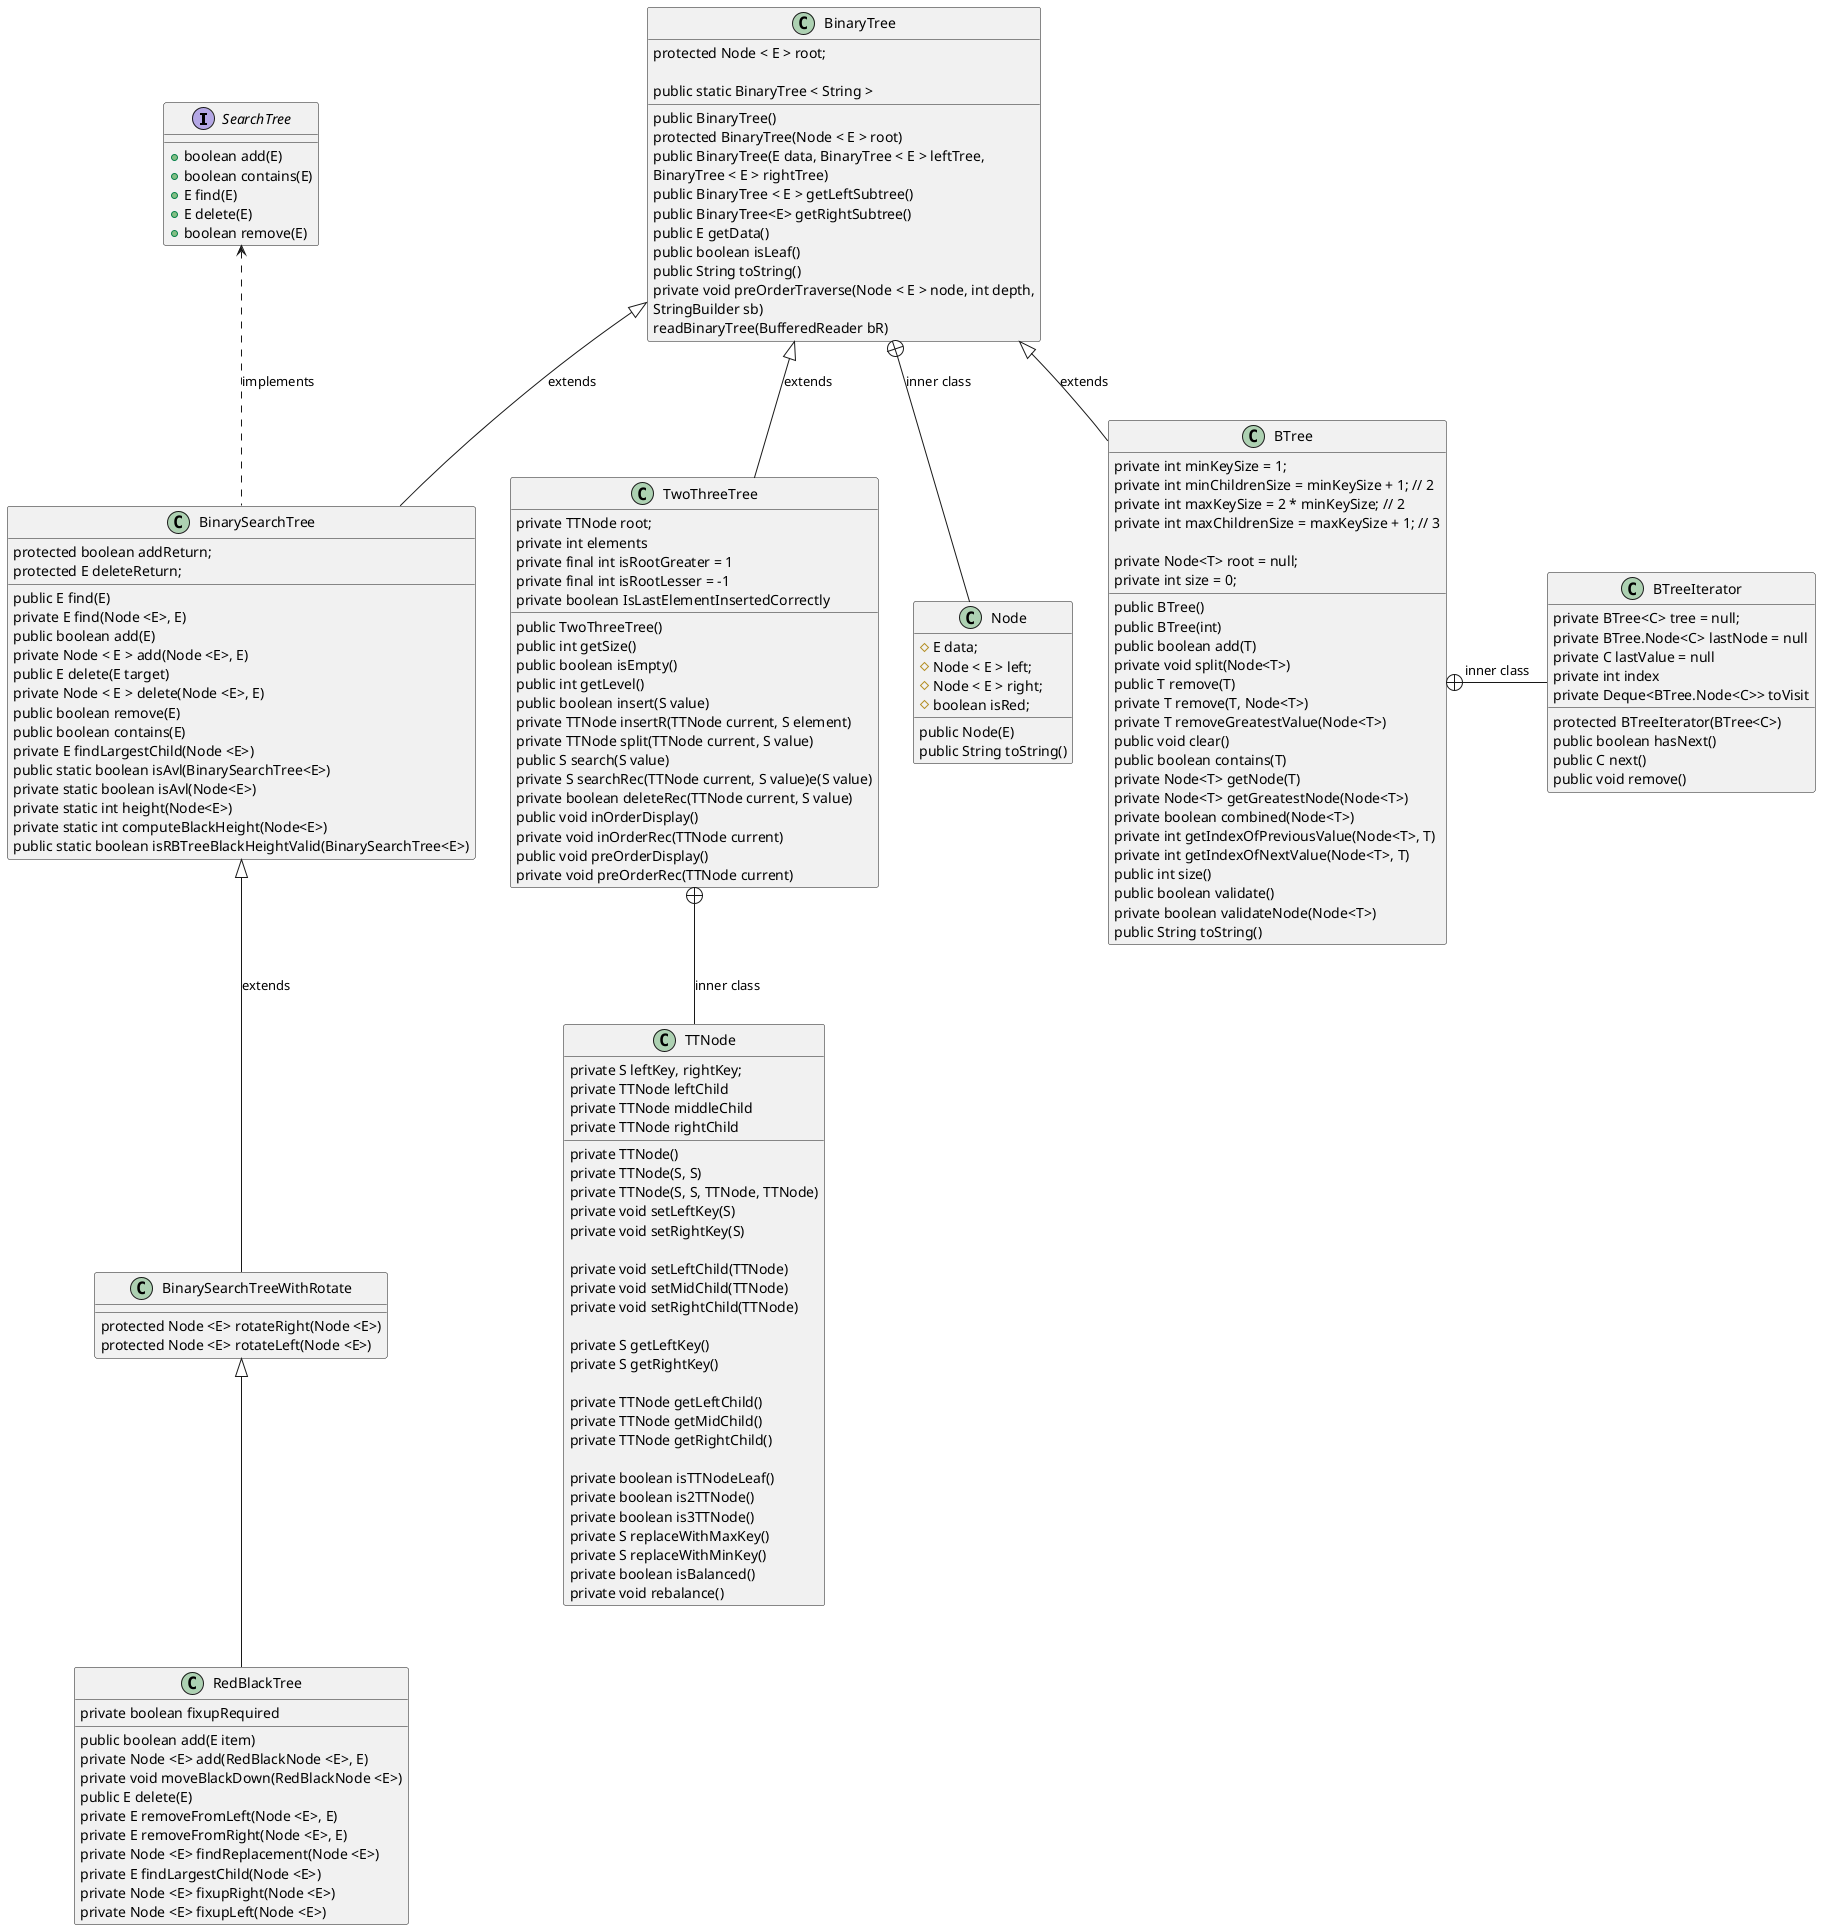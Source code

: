 @startuml
'https://plantuml.com/class-diagram

interface SearchTree
class BinaryTree
class BinarySearchTree
class BinarySearchTreeWithRotate
class BTree
class RedBlackTree
class TwoThreeTree
class TTNode
class Node


BinaryTree +-- Node : inner class
BTree +- BTreeIterator : inner class
SearchTree <.. BinarySearchTree : implements
TwoThreeTree +-- TTNode : inner class

BinaryTree <|-- BinarySearchTree : extends
BinaryTree <|-- BTree : extends

BinarySearchTree <|-- BinarySearchTreeWithRotate : extends
BinarySearchTreeWithRotate <|-- RedBlackTree
BinaryTree <|-- TwoThreeTree : extends




interface SearchTree{
  +boolean add(E)
  +boolean contains(E)
  +E find(E)
  +E delete(E)
  +boolean remove(E)

}


class BinaryTree{
    protected Node < E > root;

      public BinaryTree()
      protected BinaryTree(Node < E > root)
      public BinaryTree(E data, BinaryTree < E > leftTree,
                        BinaryTree < E > rightTree)
      public BinaryTree < E > getLeftSubtree()
        public BinaryTree<E> getRightSubtree()
      public E getData()
      public boolean isLeaf()
      public String toString()
      private void preOrderTraverse(Node < E > node, int depth,
                                    StringBuilder sb)
      public static BinaryTree < String >
            readBinaryTree(BufferedReader bR)
}

class Node{
    # E data;
    # Node < E > left;
    # Node < E > right;
    # boolean isRed;
    public Node(E)
    public String toString()
}

class BinarySearchTree{
    protected boolean addReturn;
    protected E deleteReturn;

    public E find(E)
    private E find(Node <E>, E)
    public boolean add(E)
    private Node < E > add(Node <E>, E)
    public E delete(E target)
    private Node < E > delete(Node <E>, E)
    public boolean remove(E)
    public boolean contains(E)
    private E findLargestChild(Node <E>)
    public static boolean isAvl(BinarySearchTree<E>)
    private static boolean isAvl(Node<E>)
    private static int height(Node<E>)
    private static int computeBlackHeight(Node<E>)
    public static boolean isRBTreeBlackHeightValid(BinarySearchTree<E>)
}

class BinarySearchTreeWithRotate{
     protected Node <E> rotateRight(Node <E>)
     protected Node <E> rotateLeft(Node <E>)
}

class BTree{
    private int minKeySize = 1;
        private int minChildrenSize = minKeySize + 1; // 2
        private int maxKeySize = 2 * minKeySize; // 2
        private int maxChildrenSize = maxKeySize + 1; // 3

        private Node<T> root = null;
        private int size = 0;
        public BTree()
        public BTree(int)
        public boolean add(T)
        private void split(Node<T>)
        public T remove(T)
        private T remove(T, Node<T>)
        private T removeGreatestValue(Node<T>)
        public void clear()
        public boolean contains(T)
        private Node<T> getNode(T)
        private Node<T> getGreatestNode(Node<T>)
        private boolean combined(Node<T>)
        private int getIndexOfPreviousValue(Node<T>, T)
        private int getIndexOfNextValue(Node<T>, T)
        public int size()
        public boolean validate()
        private boolean validateNode(Node<T>)
        public String toString()
}
class BTreeIterator{
        private BTree<C> tree = null;
        private BTree.Node<C> lastNode = null
        private C lastValue = null
        private int index
        private Deque<BTree.Node<C>> toVisit

        protected BTreeIterator(BTree<C>)
        public boolean hasNext()
        public C next()
        public void remove()
}


class RedBlackTree{
  private boolean fixupRequired

  public boolean add(E item)
  private Node <E> add(RedBlackNode <E>, E)
  private void moveBlackDown(RedBlackNode <E>)
  public E delete(E)
  private E removeFromLeft(Node <E>, E)
  private E removeFromRight(Node <E>, E)
  private Node <E> findReplacement(Node <E>)
  private E findLargestChild(Node <E>)
  private Node <E> fixupRight(Node <E>)
  private Node <E> fixupLeft(Node <E>)
}
class TwoThreeTree{

 private TTNode root;
    private int elements
    private final int isRootGreater = 1
    private final int isRootLesser = -1
    private boolean IsLastElementInsertedCorrectly

    public TwoThreeTree()
    public int getSize()
    public boolean isEmpty()
    public int getLevel()
    public boolean insert(S value)
    private TTNode insertR(TTNode current, S element)
    private TTNode split(TTNode current, S value)
    public S search(S value)
    private S searchRec(TTNode current, S value)e(S value)
    private boolean deleteRec(TTNode current, S value)
    public void inOrderDisplay()
    private void inOrderRec(TTNode current)
    public void preOrderDisplay()
    private void preOrderRec(TTNode current)

}

class TTNode{
private S leftKey, rightKey;
        private TTNode leftChild
        private TTNode middleChild
        private TTNode rightChild

        private TTNode()
        private TTNode(S, S)
        private TTNode(S, S, TTNode, TTNode)
        private void setLeftKey(S)
        private void setRightKey(S)

        private void setLeftChild(TTNode)
        private void setMidChild(TTNode)
        private void setRightChild(TTNode)

        private S getLeftKey()
        private S getRightKey()

        private TTNode getLeftChild()
        private TTNode getMidChild()
        private TTNode getRightChild()

        private boolean isTTNodeLeaf()
        private boolean is2TTNode()
        private boolean is3TTNode()
        private S replaceWithMaxKey()
        private S replaceWithMinKey()
        private boolean isBalanced()
        private void rebalance()
}


@enduml
